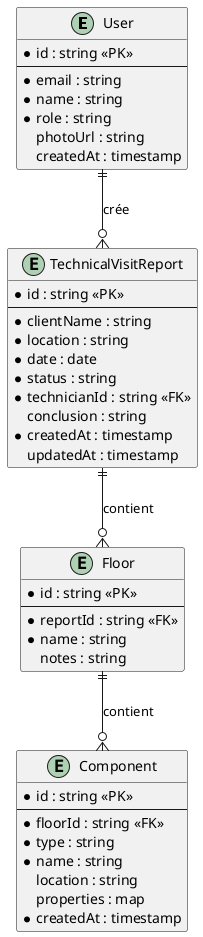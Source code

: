 @startuml
entity "User" as user {
  * id : string <<PK>>
  --
  * email : string
  * name : string
  * role : string
  photoUrl : string
  createdAt : timestamp
}

entity "TechnicalVisitReport" as report {
  * id : string <<PK>>
  --
  * clientName : string
  * location : string
  * date : date
  * status : string
  * technicianId : string <<FK>>
  conclusion : string
  * createdAt : timestamp
  updatedAt : timestamp
}

entity "Floor" as floor {
  * id : string <<PK>>
  --
  * reportId : string <<FK>>
  * name : string
  notes : string
}

entity "Component" as component {
  * id : string <<PK>>
  --
  * floorId : string <<FK>>
  * type : string
  * name : string
  location : string
  properties : map
  * createdAt : timestamp
}

user ||--o{ report : crée
report ||--o{ floor : contient
floor ||--o{ component : contient
@enduml